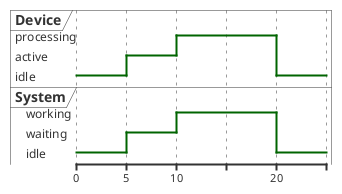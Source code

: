 @startuml
'タイミング図（timing diagram）
robust Device
robust System

@0
Device is idle
System is idle
@5
Device is active
System is waiting
@10
Device is processing
System is working
@20
Device is idle
System is idle

@enduml
